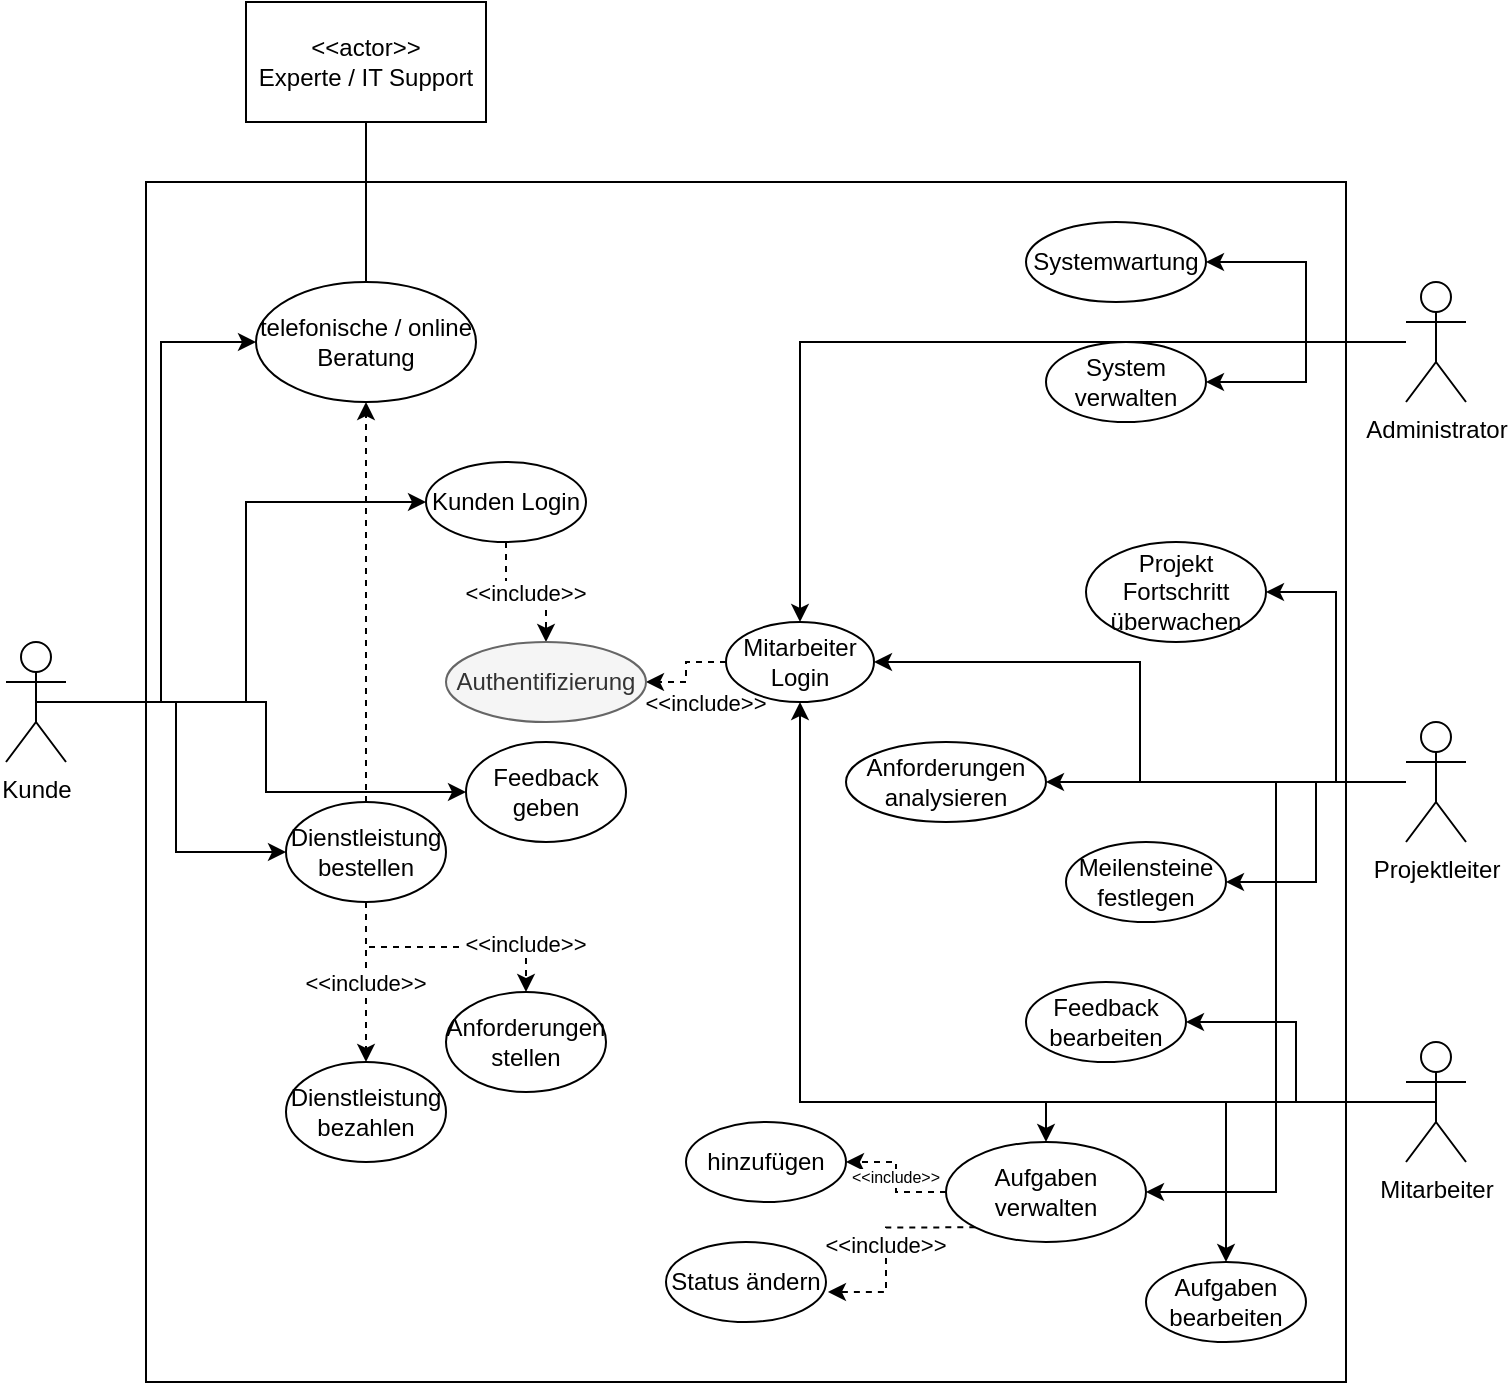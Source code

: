 <mxfile version="27.1.6">
  <diagram name="Seite-1" id="J0gxNP-jMJlzQNzbxBSd">
    <mxGraphModel dx="1603" dy="935" grid="1" gridSize="10" guides="1" tooltips="1" connect="1" arrows="0" fold="1" page="1" pageScale="1" pageWidth="827" pageHeight="1169" math="0" shadow="0">
      <root>
        <mxCell id="0" />
        <mxCell id="1" parent="0" />
        <mxCell id="t8tQ9nu9heZPy6y7ipzj-1" value="" style="whiteSpace=wrap;html=1;aspect=fixed;" vertex="1" parent="1">
          <mxGeometry x="130" y="180" width="600" height="600" as="geometry" />
        </mxCell>
        <mxCell id="t8tQ9nu9heZPy6y7ipzj-34" style="edgeStyle=orthogonalEdgeStyle;rounded=0;orthogonalLoop=1;jettySize=auto;html=1;entryX=0;entryY=0.5;entryDx=0;entryDy=0;" edge="1" parent="1" source="t8tQ9nu9heZPy6y7ipzj-2" target="t8tQ9nu9heZPy6y7ipzj-24">
          <mxGeometry relative="1" as="geometry" />
        </mxCell>
        <mxCell id="t8tQ9nu9heZPy6y7ipzj-35" style="edgeStyle=orthogonalEdgeStyle;rounded=0;orthogonalLoop=1;jettySize=auto;html=1;entryX=0;entryY=0.5;entryDx=0;entryDy=0;" edge="1" parent="1" source="t8tQ9nu9heZPy6y7ipzj-2" target="t8tQ9nu9heZPy6y7ipzj-23">
          <mxGeometry relative="1" as="geometry" />
        </mxCell>
        <mxCell id="t8tQ9nu9heZPy6y7ipzj-36" style="edgeStyle=orthogonalEdgeStyle;rounded=0;orthogonalLoop=1;jettySize=auto;html=1;entryX=0;entryY=0.5;entryDx=0;entryDy=0;" edge="1" parent="1" source="t8tQ9nu9heZPy6y7ipzj-2" target="t8tQ9nu9heZPy6y7ipzj-22">
          <mxGeometry relative="1" as="geometry" />
        </mxCell>
        <mxCell id="t8tQ9nu9heZPy6y7ipzj-60" style="edgeStyle=orthogonalEdgeStyle;rounded=0;orthogonalLoop=1;jettySize=auto;html=1;exitX=0.5;exitY=0.5;exitDx=0;exitDy=0;exitPerimeter=0;entryX=0;entryY=0.5;entryDx=0;entryDy=0;" edge="1" parent="1" source="t8tQ9nu9heZPy6y7ipzj-2" target="t8tQ9nu9heZPy6y7ipzj-59">
          <mxGeometry relative="1" as="geometry" />
        </mxCell>
        <mxCell id="t8tQ9nu9heZPy6y7ipzj-2" value="Kunde" style="shape=umlActor;verticalLabelPosition=bottom;verticalAlign=top;html=1;outlineConnect=0;" vertex="1" parent="1">
          <mxGeometry x="60" y="410" width="30" height="60" as="geometry" />
        </mxCell>
        <mxCell id="t8tQ9nu9heZPy6y7ipzj-6" style="edgeStyle=orthogonalEdgeStyle;rounded=0;orthogonalLoop=1;jettySize=auto;html=1;entryX=1;entryY=0.5;entryDx=0;entryDy=0;" edge="1" parent="1" source="t8tQ9nu9heZPy6y7ipzj-3" target="t8tQ9nu9heZPy6y7ipzj-5">
          <mxGeometry relative="1" as="geometry" />
        </mxCell>
        <mxCell id="t8tQ9nu9heZPy6y7ipzj-9" style="edgeStyle=orthogonalEdgeStyle;rounded=0;orthogonalLoop=1;jettySize=auto;html=1;" edge="1" parent="1" source="t8tQ9nu9heZPy6y7ipzj-3" target="t8tQ9nu9heZPy6y7ipzj-7">
          <mxGeometry relative="1" as="geometry" />
        </mxCell>
        <mxCell id="t8tQ9nu9heZPy6y7ipzj-31" style="edgeStyle=orthogonalEdgeStyle;rounded=0;orthogonalLoop=1;jettySize=auto;html=1;entryX=0.5;entryY=0;entryDx=0;entryDy=0;" edge="1" parent="1" source="t8tQ9nu9heZPy6y7ipzj-3" target="t8tQ9nu9heZPy6y7ipzj-25">
          <mxGeometry relative="1" as="geometry" />
        </mxCell>
        <mxCell id="t8tQ9nu9heZPy6y7ipzj-3" value="Administrator" style="shape=umlActor;verticalLabelPosition=bottom;verticalAlign=top;html=1;outlineConnect=0;" vertex="1" parent="1">
          <mxGeometry x="760" y="230" width="30" height="60" as="geometry" />
        </mxCell>
        <mxCell id="t8tQ9nu9heZPy6y7ipzj-15" style="edgeStyle=orthogonalEdgeStyle;rounded=0;orthogonalLoop=1;jettySize=auto;html=1;entryX=1;entryY=0.5;entryDx=0;entryDy=0;" edge="1" parent="1" source="t8tQ9nu9heZPy6y7ipzj-4" target="t8tQ9nu9heZPy6y7ipzj-14">
          <mxGeometry relative="1" as="geometry" />
        </mxCell>
        <mxCell id="t8tQ9nu9heZPy6y7ipzj-17" style="edgeStyle=orthogonalEdgeStyle;rounded=0;orthogonalLoop=1;jettySize=auto;html=1;entryX=1;entryY=0.5;entryDx=0;entryDy=0;" edge="1" parent="1" source="t8tQ9nu9heZPy6y7ipzj-4" target="t8tQ9nu9heZPy6y7ipzj-16">
          <mxGeometry relative="1" as="geometry" />
        </mxCell>
        <mxCell id="t8tQ9nu9heZPy6y7ipzj-21" style="edgeStyle=orthogonalEdgeStyle;rounded=0;orthogonalLoop=1;jettySize=auto;html=1;" edge="1" parent="1" source="t8tQ9nu9heZPy6y7ipzj-4" target="t8tQ9nu9heZPy6y7ipzj-20">
          <mxGeometry relative="1" as="geometry" />
        </mxCell>
        <mxCell id="t8tQ9nu9heZPy6y7ipzj-27" style="edgeStyle=orthogonalEdgeStyle;rounded=0;orthogonalLoop=1;jettySize=auto;html=1;entryX=1;entryY=0.5;entryDx=0;entryDy=0;" edge="1" parent="1" source="t8tQ9nu9heZPy6y7ipzj-4" target="t8tQ9nu9heZPy6y7ipzj-25">
          <mxGeometry relative="1" as="geometry" />
        </mxCell>
        <mxCell id="t8tQ9nu9heZPy6y7ipzj-32" style="edgeStyle=orthogonalEdgeStyle;rounded=0;orthogonalLoop=1;jettySize=auto;html=1;entryX=1;entryY=0.5;entryDx=0;entryDy=0;" edge="1" parent="1" source="t8tQ9nu9heZPy6y7ipzj-4" target="t8tQ9nu9heZPy6y7ipzj-18">
          <mxGeometry relative="1" as="geometry" />
        </mxCell>
        <mxCell id="t8tQ9nu9heZPy6y7ipzj-4" value="Projektleiter" style="shape=umlActor;verticalLabelPosition=bottom;verticalAlign=top;html=1;outlineConnect=0;" vertex="1" parent="1">
          <mxGeometry x="760" y="450" width="30" height="60" as="geometry" />
        </mxCell>
        <mxCell id="t8tQ9nu9heZPy6y7ipzj-5" value="System verwalten" style="ellipse;whiteSpace=wrap;html=1;" vertex="1" parent="1">
          <mxGeometry x="580" y="260" width="80" height="40" as="geometry" />
        </mxCell>
        <mxCell id="t8tQ9nu9heZPy6y7ipzj-7" value="Systemwartung" style="ellipse;whiteSpace=wrap;html=1;" vertex="1" parent="1">
          <mxGeometry x="570" y="200" width="90" height="40" as="geometry" />
        </mxCell>
        <mxCell id="t8tQ9nu9heZPy6y7ipzj-14" value="Projekt Fortschritt überwachen" style="ellipse;whiteSpace=wrap;html=1;" vertex="1" parent="1">
          <mxGeometry x="600" y="360" width="90" height="50" as="geometry" />
        </mxCell>
        <mxCell id="t8tQ9nu9heZPy6y7ipzj-16" value="Meilensteine festlegen" style="ellipse;whiteSpace=wrap;html=1;" vertex="1" parent="1">
          <mxGeometry x="590" y="510" width="80" height="40" as="geometry" />
        </mxCell>
        <mxCell id="t8tQ9nu9heZPy6y7ipzj-55" value="&lt;&lt;include&gt;&gt;" style="edgeStyle=orthogonalEdgeStyle;rounded=0;orthogonalLoop=1;jettySize=auto;exitX=0;exitY=0.5;exitDx=0;exitDy=0;entryX=1;entryY=0.5;entryDx=0;entryDy=0;dashed=1;fontSize=8;" edge="1" parent="1" source="t8tQ9nu9heZPy6y7ipzj-18" target="t8tQ9nu9heZPy6y7ipzj-50">
          <mxGeometry relative="1" as="geometry" />
        </mxCell>
        <mxCell id="t8tQ9nu9heZPy6y7ipzj-18" value="Aufgaben verwalten" style="ellipse;whiteSpace=wrap;html=1;" vertex="1" parent="1">
          <mxGeometry x="530" y="660" width="100" height="50" as="geometry" />
        </mxCell>
        <mxCell id="t8tQ9nu9heZPy6y7ipzj-29" style="edgeStyle=orthogonalEdgeStyle;rounded=0;orthogonalLoop=1;jettySize=auto;html=1;entryX=0.5;entryY=1;entryDx=0;entryDy=0;" edge="1" parent="1" source="t8tQ9nu9heZPy6y7ipzj-19" target="t8tQ9nu9heZPy6y7ipzj-25">
          <mxGeometry relative="1" as="geometry" />
        </mxCell>
        <mxCell id="t8tQ9nu9heZPy6y7ipzj-62" style="edgeStyle=orthogonalEdgeStyle;rounded=0;orthogonalLoop=1;jettySize=auto;html=1;exitX=0.5;exitY=0.5;exitDx=0;exitDy=0;exitPerimeter=0;entryX=1;entryY=0.5;entryDx=0;entryDy=0;" edge="1" parent="1" source="t8tQ9nu9heZPy6y7ipzj-19" target="t8tQ9nu9heZPy6y7ipzj-61">
          <mxGeometry relative="1" as="geometry" />
        </mxCell>
        <mxCell id="t8tQ9nu9heZPy6y7ipzj-63" style="edgeStyle=orthogonalEdgeStyle;rounded=0;orthogonalLoop=1;jettySize=auto;html=1;exitX=0.5;exitY=0.5;exitDx=0;exitDy=0;exitPerimeter=0;" edge="1" parent="1" source="t8tQ9nu9heZPy6y7ipzj-19" target="t8tQ9nu9heZPy6y7ipzj-53">
          <mxGeometry relative="1" as="geometry" />
        </mxCell>
        <mxCell id="t8tQ9nu9heZPy6y7ipzj-19" value="Mitarbeiter" style="shape=umlActor;verticalLabelPosition=bottom;verticalAlign=top;html=1;outlineConnect=0;" vertex="1" parent="1">
          <mxGeometry x="760" y="610" width="30" height="60" as="geometry" />
        </mxCell>
        <mxCell id="t8tQ9nu9heZPy6y7ipzj-20" value="Anforderungen analysieren" style="ellipse;whiteSpace=wrap;html=1;" vertex="1" parent="1">
          <mxGeometry x="480" y="460" width="100" height="40" as="geometry" />
        </mxCell>
        <mxCell id="t8tQ9nu9heZPy6y7ipzj-38" value="&lt;&lt;include&gt;&gt;" style="edgeStyle=orthogonalEdgeStyle;rounded=0;orthogonalLoop=1;jettySize=auto;dashed=1;" edge="1" parent="1" source="t8tQ9nu9heZPy6y7ipzj-22" target="t8tQ9nu9heZPy6y7ipzj-37">
          <mxGeometry relative="1" as="geometry" />
        </mxCell>
        <mxCell id="t8tQ9nu9heZPy6y7ipzj-40" value="&lt;&lt;include&gt;&gt;" style="edgeStyle=orthogonalEdgeStyle;rounded=0;orthogonalLoop=1;jettySize=auto;dashed=1;spacing=-2;" edge="1" parent="1" source="t8tQ9nu9heZPy6y7ipzj-22" target="t8tQ9nu9heZPy6y7ipzj-39">
          <mxGeometry x="0.64" y="-3" relative="1" as="geometry">
            <mxPoint x="3" y="-2" as="offset" />
          </mxGeometry>
        </mxCell>
        <mxCell id="t8tQ9nu9heZPy6y7ipzj-44" style="edgeStyle=orthogonalEdgeStyle;rounded=0;orthogonalLoop=1;jettySize=auto;html=1;exitX=0.5;exitY=0;exitDx=0;exitDy=0;entryX=0.5;entryY=1;entryDx=0;entryDy=0;dashed=1;" edge="1" parent="1" source="t8tQ9nu9heZPy6y7ipzj-22" target="t8tQ9nu9heZPy6y7ipzj-24">
          <mxGeometry relative="1" as="geometry" />
        </mxCell>
        <mxCell id="t8tQ9nu9heZPy6y7ipzj-22" value="Dienstleistung bestellen" style="ellipse;whiteSpace=wrap;html=1;" vertex="1" parent="1">
          <mxGeometry x="200" y="490" width="80" height="50" as="geometry" />
        </mxCell>
        <mxCell id="t8tQ9nu9heZPy6y7ipzj-47" value="&lt;&lt;include&gt;&gt;" style="edgeStyle=orthogonalEdgeStyle;rounded=0;orthogonalLoop=1;jettySize=auto;exitX=0.5;exitY=1;exitDx=0;exitDy=0;entryX=0.5;entryY=0;entryDx=0;entryDy=0;dashed=1;" edge="1" parent="1" source="t8tQ9nu9heZPy6y7ipzj-23" target="t8tQ9nu9heZPy6y7ipzj-46">
          <mxGeometry relative="1" as="geometry" />
        </mxCell>
        <mxCell id="t8tQ9nu9heZPy6y7ipzj-23" value="Kunden Login" style="ellipse;whiteSpace=wrap;html=1;" vertex="1" parent="1">
          <mxGeometry x="270" y="320" width="80" height="40" as="geometry" />
        </mxCell>
        <mxCell id="t8tQ9nu9heZPy6y7ipzj-42" value="" style="edgeStyle=orthogonalEdgeStyle;rounded=0;orthogonalLoop=1;jettySize=auto;html=1;endArrow=none;startFill=0;" edge="1" parent="1" source="t8tQ9nu9heZPy6y7ipzj-24" target="t8tQ9nu9heZPy6y7ipzj-41">
          <mxGeometry relative="1" as="geometry" />
        </mxCell>
        <mxCell id="t8tQ9nu9heZPy6y7ipzj-24" value="telefonische / online Beratung" style="ellipse;whiteSpace=wrap;html=1;" vertex="1" parent="1">
          <mxGeometry x="185" y="230" width="110" height="60" as="geometry" />
        </mxCell>
        <mxCell id="t8tQ9nu9heZPy6y7ipzj-48" value="&lt;&lt;include&gt;&gt;" style="edgeStyle=orthogonalEdgeStyle;rounded=0;orthogonalLoop=1;jettySize=auto;exitX=0;exitY=0.5;exitDx=0;exitDy=0;entryX=1;entryY=0.5;entryDx=0;entryDy=0;dashed=1;" edge="1" parent="1" source="t8tQ9nu9heZPy6y7ipzj-25" target="t8tQ9nu9heZPy6y7ipzj-46">
          <mxGeometry x="0.2" y="14" relative="1" as="geometry">
            <mxPoint x="10" y="-4" as="offset" />
          </mxGeometry>
        </mxCell>
        <mxCell id="t8tQ9nu9heZPy6y7ipzj-25" value="Mitarbeiter Login" style="ellipse;whiteSpace=wrap;html=1;" vertex="1" parent="1">
          <mxGeometry x="420" y="400" width="74" height="40" as="geometry" />
        </mxCell>
        <mxCell id="t8tQ9nu9heZPy6y7ipzj-33" style="edgeStyle=orthogonalEdgeStyle;rounded=0;orthogonalLoop=1;jettySize=auto;html=1;entryX=0.5;entryY=0;entryDx=0;entryDy=0;" edge="1" parent="1" source="t8tQ9nu9heZPy6y7ipzj-19" target="t8tQ9nu9heZPy6y7ipzj-18">
          <mxGeometry relative="1" as="geometry" />
        </mxCell>
        <mxCell id="t8tQ9nu9heZPy6y7ipzj-37" value="Dienstleistung bezahlen" style="ellipse;whiteSpace=wrap;html=1;" vertex="1" parent="1">
          <mxGeometry x="200" y="620" width="80" height="50" as="geometry" />
        </mxCell>
        <mxCell id="t8tQ9nu9heZPy6y7ipzj-39" value="Anforderungen stellen" style="ellipse;whiteSpace=wrap;html=1;" vertex="1" parent="1">
          <mxGeometry x="280" y="585" width="80" height="50" as="geometry" />
        </mxCell>
        <mxCell id="t8tQ9nu9heZPy6y7ipzj-41" value="&amp;lt;&amp;lt;actor&amp;gt;&amp;gt;&lt;div&gt;Experte / IT Support&lt;/div&gt;" style="whiteSpace=wrap;html=1;" vertex="1" parent="1">
          <mxGeometry x="180" y="90" width="120" height="60" as="geometry" />
        </mxCell>
        <mxCell id="t8tQ9nu9heZPy6y7ipzj-46" value="Authentifizierung" style="ellipse;whiteSpace=wrap;html=1;fillColor=#f5f5f5;fontColor=#333333;strokeColor=#666666;" vertex="1" parent="1">
          <mxGeometry x="280" y="410" width="100" height="40" as="geometry" />
        </mxCell>
        <mxCell id="t8tQ9nu9heZPy6y7ipzj-50" value="hinzufügen" style="ellipse;whiteSpace=wrap;html=1;" vertex="1" parent="1">
          <mxGeometry x="400" y="650" width="80" height="40" as="geometry" />
        </mxCell>
        <mxCell id="t8tQ9nu9heZPy6y7ipzj-52" value="Status ändern" style="ellipse;whiteSpace=wrap;html=1;" vertex="1" parent="1">
          <mxGeometry x="390" y="710" width="80" height="40" as="geometry" />
        </mxCell>
        <mxCell id="t8tQ9nu9heZPy6y7ipzj-53" value="Aufgaben bearbeiten" style="ellipse;whiteSpace=wrap;html=1;" vertex="1" parent="1">
          <mxGeometry x="630" y="720" width="80" height="40" as="geometry" />
        </mxCell>
        <mxCell id="t8tQ9nu9heZPy6y7ipzj-57" value="&lt;&lt;include&gt;&gt;" style="edgeStyle=orthogonalEdgeStyle;rounded=0;orthogonalLoop=1;jettySize=auto;exitX=0;exitY=1;exitDx=0;exitDy=0;entryX=1.012;entryY=0.624;entryDx=0;entryDy=0;entryPerimeter=0;dashed=1;" edge="1" parent="1" source="t8tQ9nu9heZPy6y7ipzj-18" target="t8tQ9nu9heZPy6y7ipzj-52">
          <mxGeometry relative="1" as="geometry" />
        </mxCell>
        <mxCell id="t8tQ9nu9heZPy6y7ipzj-59" value="Feedback geben" style="ellipse;whiteSpace=wrap;html=1;" vertex="1" parent="1">
          <mxGeometry x="290" y="460" width="80" height="50" as="geometry" />
        </mxCell>
        <mxCell id="t8tQ9nu9heZPy6y7ipzj-61" value="Feedback bearbeiten" style="ellipse;whiteSpace=wrap;html=1;" vertex="1" parent="1">
          <mxGeometry x="570" y="580" width="80" height="40" as="geometry" />
        </mxCell>
      </root>
    </mxGraphModel>
  </diagram>
</mxfile>
